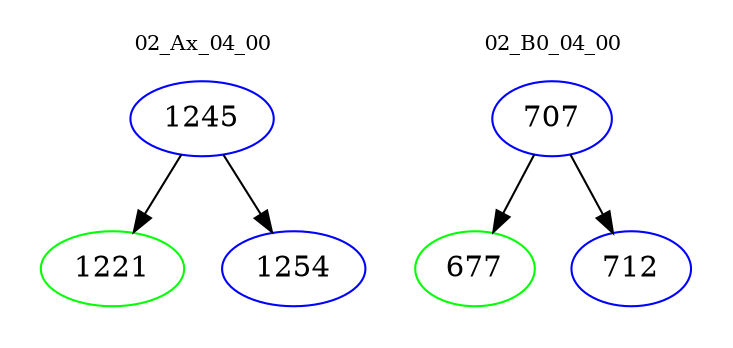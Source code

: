 digraph{
subgraph cluster_0 {
color = white
label = "02_Ax_04_00";
fontsize=10;
T0_1245 [label="1245", color="blue"]
T0_1245 -> T0_1221 [color="black"]
T0_1221 [label="1221", color="green"]
T0_1245 -> T0_1254 [color="black"]
T0_1254 [label="1254", color="blue"]
}
subgraph cluster_1 {
color = white
label = "02_B0_04_00";
fontsize=10;
T1_707 [label="707", color="blue"]
T1_707 -> T1_677 [color="black"]
T1_677 [label="677", color="green"]
T1_707 -> T1_712 [color="black"]
T1_712 [label="712", color="blue"]
}
}
